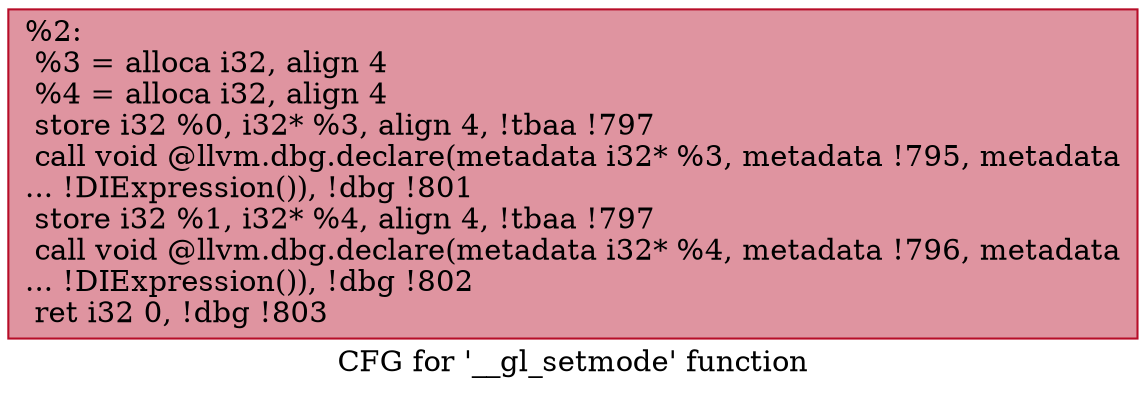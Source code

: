 digraph "CFG for '__gl_setmode' function" {
	label="CFG for '__gl_setmode' function";

	Node0xe94c20 [shape=record,color="#b70d28ff", style=filled, fillcolor="#b70d2870",label="{%2:\l  %3 = alloca i32, align 4\l  %4 = alloca i32, align 4\l  store i32 %0, i32* %3, align 4, !tbaa !797\l  call void @llvm.dbg.declare(metadata i32* %3, metadata !795, metadata\l... !DIExpression()), !dbg !801\l  store i32 %1, i32* %4, align 4, !tbaa !797\l  call void @llvm.dbg.declare(metadata i32* %4, metadata !796, metadata\l... !DIExpression()), !dbg !802\l  ret i32 0, !dbg !803\l}"];
}
